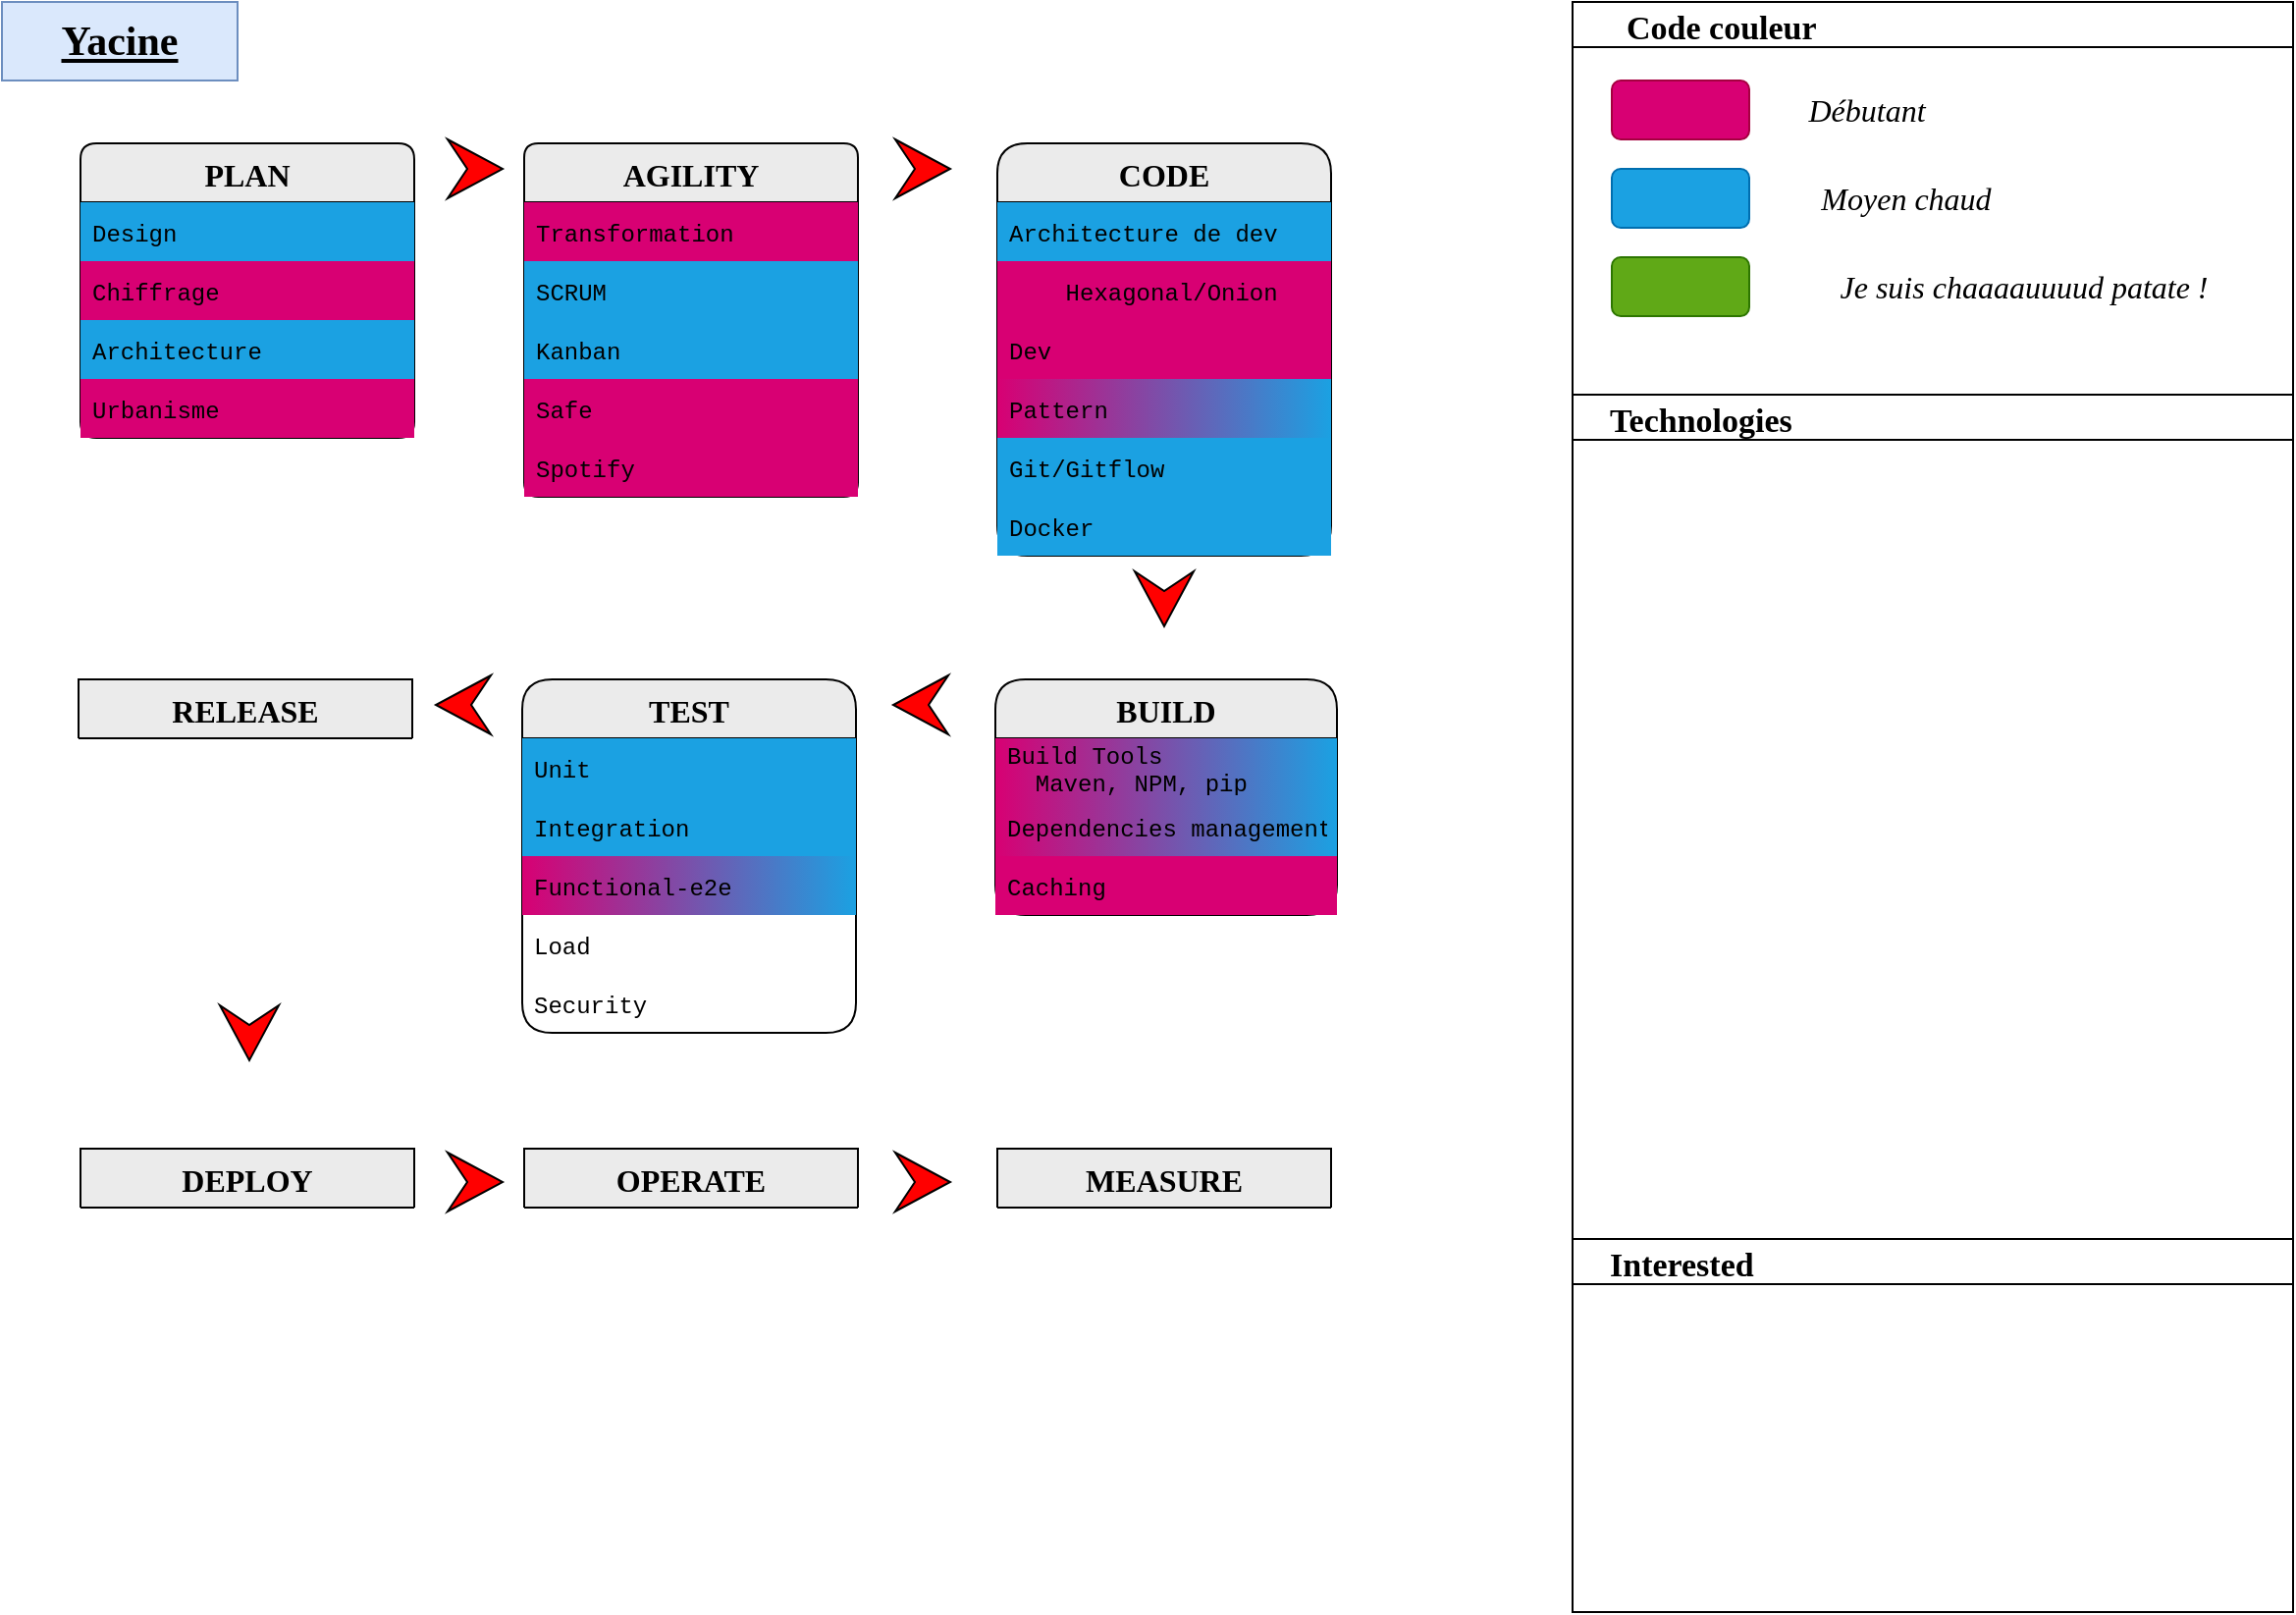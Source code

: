 <mxfile version="21.6.3" type="github">
  <diagram id="kMmrc_pHaWpTOWDPX01H" name="Page-1">
    <mxGraphModel dx="662" dy="337" grid="1" gridSize="10" guides="1" tooltips="1" connect="1" arrows="1" fold="1" page="1" pageScale="1" pageWidth="1169" pageHeight="827" math="0" shadow="0">
      <root>
        <mxCell id="0" />
        <mxCell id="1" parent="0" />
        <mxCell id="ixnwg4KhV-Q-lFp1H0U2-16" value="Yacine" style="rounded=0;whiteSpace=wrap;html=1;labelBackgroundColor=none;fontFamily=Verdana;fontSize=21;fillColor=#dae8fc;fontStyle=5;strokeColor=#6c8ebf;" parent="1" vertex="1">
          <mxGeometry width="120" height="40" as="geometry" />
        </mxCell>
        <mxCell id="ixnwg4KhV-Q-lFp1H0U2-1" value="PLAN" style="swimlane;fontStyle=1;childLayout=stackLayout;horizontal=1;startSize=30;horizontalStack=0;resizeParent=1;resizeParentMax=0;resizeLast=0;collapsible=1;marginBottom=0;fontFamily=Comic Sans MS;rounded=1;arcSize=9;labelBackgroundColor=none;fillColor=#EBEBEB;fontSize=16;expand=1;" parent="1" vertex="1">
          <mxGeometry x="40" y="72" width="170" height="150" as="geometry">
            <mxRectangle x="40" y="72" width="170" height="30" as="alternateBounds" />
          </mxGeometry>
        </mxCell>
        <mxCell id="ixnwg4KhV-Q-lFp1H0U2-2" value="Design" style="text;align=left;verticalAlign=middle;spacingLeft=4;spacingRight=4;overflow=hidden;points=[[0,0.5],[1,0.5]];portConstraint=eastwest;rotatable=0;fontFamily=Courier New;fillColor=#1BA1E2;" parent="ixnwg4KhV-Q-lFp1H0U2-1" vertex="1">
          <mxGeometry y="30" width="170" height="30" as="geometry" />
        </mxCell>
        <mxCell id="ixnwg4KhV-Q-lFp1H0U2-3" value="Chiffrage" style="text;align=left;verticalAlign=middle;spacingLeft=4;spacingRight=4;overflow=hidden;points=[[0,0.5],[1,0.5]];portConstraint=eastwest;rotatable=0;fontFamily=Courier New;fillColor=#D80073;" parent="ixnwg4KhV-Q-lFp1H0U2-1" vertex="1">
          <mxGeometry y="60" width="170" height="30" as="geometry" />
        </mxCell>
        <mxCell id="ixnwg4KhV-Q-lFp1H0U2-4" value="Architecture" style="text;align=left;verticalAlign=middle;spacingLeft=4;spacingRight=4;overflow=hidden;points=[[0,0.5],[1,0.5]];portConstraint=eastwest;rotatable=0;fontFamily=Courier New;fillColor=#1BA1E2;" parent="ixnwg4KhV-Q-lFp1H0U2-1" vertex="1">
          <mxGeometry y="90" width="170" height="30" as="geometry" />
        </mxCell>
        <mxCell id="ixnwg4KhV-Q-lFp1H0U2-64" value="Urbanisme" style="text;strokeColor=none;fillColor=#D80073;align=left;verticalAlign=middle;spacingLeft=4;spacingRight=4;overflow=hidden;points=[[0,0.5],[1,0.5]];portConstraint=eastwest;rotatable=0;fontFamily=Courier New;" parent="ixnwg4KhV-Q-lFp1H0U2-1" vertex="1">
          <mxGeometry y="120" width="170" height="30" as="geometry" />
        </mxCell>
        <mxCell id="ixnwg4KhV-Q-lFp1H0U2-8" value="AGILITY" style="swimlane;fontStyle=1;childLayout=stackLayout;horizontal=1;startSize=30;horizontalStack=0;resizeParent=1;resizeParentMax=0;resizeLast=0;collapsible=1;marginBottom=0;fontFamily=Comic Sans MS;rounded=1;arcSize=8;labelBackgroundColor=none;fillColor=#EBEBEB;fontSize=16;" parent="1" vertex="1">
          <mxGeometry x="266" y="72" width="170" height="180" as="geometry">
            <mxRectangle x="266" y="72" width="170" height="30" as="alternateBounds" />
          </mxGeometry>
        </mxCell>
        <mxCell id="ixnwg4KhV-Q-lFp1H0U2-9" value="Transformation" style="text;align=left;verticalAlign=middle;spacingLeft=4;spacingRight=4;overflow=hidden;points=[[0,0.5],[1,0.5]];portConstraint=eastwest;rotatable=0;fontFamily=Courier New;fillColor=#D80073;" parent="ixnwg4KhV-Q-lFp1H0U2-8" vertex="1">
          <mxGeometry y="30" width="170" height="30" as="geometry" />
        </mxCell>
        <mxCell id="ixnwg4KhV-Q-lFp1H0U2-10" value="SCRUM" style="text;strokeColor=none;fillColor=#1BA1E2;align=left;verticalAlign=middle;spacingLeft=4;spacingRight=4;overflow=hidden;points=[[0,0.5],[1,0.5]];portConstraint=eastwest;rotatable=0;fontFamily=Courier New;" parent="ixnwg4KhV-Q-lFp1H0U2-8" vertex="1">
          <mxGeometry y="60" width="170" height="30" as="geometry" />
        </mxCell>
        <mxCell id="ixnwg4KhV-Q-lFp1H0U2-11" value="Kanban" style="text;strokeColor=none;fillColor=#1BA1E2;align=left;verticalAlign=middle;spacingLeft=4;spacingRight=4;overflow=hidden;points=[[0,0.5],[1,0.5]];portConstraint=eastwest;rotatable=0;fontFamily=Courier New;" parent="ixnwg4KhV-Q-lFp1H0U2-8" vertex="1">
          <mxGeometry y="90" width="170" height="30" as="geometry" />
        </mxCell>
        <mxCell id="9jRTiIgXsqKNJMJhj4nr-1" value="Safe" style="text;strokeColor=none;fillColor=#D80073;align=left;verticalAlign=middle;spacingLeft=4;spacingRight=4;overflow=hidden;points=[[0,0.5],[1,0.5]];portConstraint=eastwest;rotatable=0;fontFamily=Courier New;" parent="ixnwg4KhV-Q-lFp1H0U2-8" vertex="1">
          <mxGeometry y="120" width="170" height="30" as="geometry" />
        </mxCell>
        <mxCell id="9jRTiIgXsqKNJMJhj4nr-2" value="Spotify" style="text;strokeColor=none;fillColor=#D80073;align=left;verticalAlign=middle;spacingLeft=4;spacingRight=4;overflow=hidden;points=[[0,0.5],[1,0.5]];portConstraint=eastwest;rotatable=0;fontFamily=Courier New;" parent="ixnwg4KhV-Q-lFp1H0U2-8" vertex="1">
          <mxGeometry y="150" width="170" height="30" as="geometry" />
        </mxCell>
        <mxCell id="ixnwg4KhV-Q-lFp1H0U2-12" value="CODE" style="swimlane;fontStyle=1;childLayout=stackLayout;horizontal=1;startSize=30;horizontalStack=0;resizeParent=1;resizeParentMax=0;resizeLast=0;collapsible=1;marginBottom=0;fontFamily=Comic Sans MS;rounded=1;arcSize=17;labelBackgroundColor=none;fillColor=#EBEBEB;fontSize=16;" parent="1" vertex="1">
          <mxGeometry x="507" y="72" width="170" height="210" as="geometry">
            <mxRectangle x="507" y="72" width="170" height="30" as="alternateBounds" />
          </mxGeometry>
        </mxCell>
        <mxCell id="ixnwg4KhV-Q-lFp1H0U2-13" value="Architecture de dev" style="text;align=left;verticalAlign=middle;spacingLeft=4;spacingRight=4;overflow=hidden;points=[[0,0.5],[1,0.5]];portConstraint=eastwest;rotatable=0;fontFamily=Courier New;fillColor=#1BA1E2;" parent="ixnwg4KhV-Q-lFp1H0U2-12" vertex="1">
          <mxGeometry y="30" width="170" height="30" as="geometry" />
        </mxCell>
        <mxCell id="ixnwg4KhV-Q-lFp1H0U2-14" value="    Hexagonal/Onion" style="text;strokeColor=none;fillColor=#D80073;align=left;verticalAlign=middle;spacingLeft=4;spacingRight=4;overflow=hidden;points=[[0,0.5],[1,0.5]];portConstraint=eastwest;rotatable=0;fontFamily=Courier New;" parent="ixnwg4KhV-Q-lFp1H0U2-12" vertex="1">
          <mxGeometry y="60" width="170" height="30" as="geometry" />
        </mxCell>
        <mxCell id="ixnwg4KhV-Q-lFp1H0U2-15" value="Dev" style="text;strokeColor=none;fillColor=#D80073;align=left;verticalAlign=middle;spacingLeft=4;spacingRight=4;overflow=hidden;points=[[0,0.5],[1,0.5]];portConstraint=eastwest;rotatable=0;fontFamily=Courier New;" parent="ixnwg4KhV-Q-lFp1H0U2-12" vertex="1">
          <mxGeometry y="90" width="170" height="30" as="geometry" />
        </mxCell>
        <mxCell id="9jRTiIgXsqKNJMJhj4nr-3" value="Pattern" style="text;strokeColor=none;fillColor=#1BA1E2;align=left;verticalAlign=middle;spacingLeft=4;spacingRight=4;overflow=hidden;points=[[0,0.5],[1,0.5]];portConstraint=eastwest;rotatable=0;fontFamily=Courier New;gradientColor=#D80073;gradientDirection=west;" parent="ixnwg4KhV-Q-lFp1H0U2-12" vertex="1">
          <mxGeometry y="120" width="170" height="30" as="geometry" />
        </mxCell>
        <mxCell id="9jRTiIgXsqKNJMJhj4nr-4" value="Git/Gitflow" style="text;strokeColor=none;fillColor=#1BA1E2;align=left;verticalAlign=middle;spacingLeft=4;spacingRight=4;overflow=hidden;points=[[0,0.5],[1,0.5]];portConstraint=eastwest;rotatable=0;fontFamily=Courier New;" parent="ixnwg4KhV-Q-lFp1H0U2-12" vertex="1">
          <mxGeometry y="150" width="170" height="30" as="geometry" />
        </mxCell>
        <mxCell id="9jRTiIgXsqKNJMJhj4nr-5" value="Docker" style="text;strokeColor=none;fillColor=#1BA1E2;align=left;verticalAlign=middle;spacingLeft=4;spacingRight=4;overflow=hidden;points=[[0,0.5],[1,0.5]];portConstraint=eastwest;rotatable=0;fontFamily=Courier New;" parent="ixnwg4KhV-Q-lFp1H0U2-12" vertex="1">
          <mxGeometry y="180" width="170" height="30" as="geometry" />
        </mxCell>
        <mxCell id="ixnwg4KhV-Q-lFp1H0U2-27" value="" style="html=1;shadow=0;dashed=0;align=center;verticalAlign=middle;shape=mxgraph.arrows2.arrow;dy=0;dx=30;notch=10;rounded=1;labelBackgroundColor=#FF0000;sketch=0;fontFamily=Verdana;fontSize=21;fontColor=#FF0000;fillColor=#FF0000;" parent="1" vertex="1">
          <mxGeometry x="227" y="70" width="28" height="30" as="geometry" />
        </mxCell>
        <mxCell id="ixnwg4KhV-Q-lFp1H0U2-29" value="" style="html=1;shadow=0;dashed=0;align=center;verticalAlign=middle;shape=mxgraph.arrows2.arrow;dy=0;dx=30;notch=10;rounded=1;labelBackgroundColor=#FF0000;sketch=0;fontFamily=Verdana;fontSize=21;fontColor=#FF0000;fillColor=#FF0000;" parent="1" vertex="1">
          <mxGeometry x="455" y="70" width="28" height="30" as="geometry" />
        </mxCell>
        <mxCell id="ixnwg4KhV-Q-lFp1H0U2-30" value="RELEASE" style="swimlane;fontStyle=1;childLayout=stackLayout;horizontal=1;startSize=30;horizontalStack=0;resizeParent=1;resizeParentMax=0;resizeLast=0;collapsible=1;marginBottom=0;fontFamily=Comic Sans MS;rounded=1;arcSize=17;labelBackgroundColor=none;fillColor=#EBEBEB;fontSize=16;" parent="1" vertex="1" collapsed="1">
          <mxGeometry x="39" y="345" width="170" height="30" as="geometry">
            <mxRectangle x="39" y="345" width="170" height="120" as="alternateBounds" />
          </mxGeometry>
        </mxCell>
        <mxCell id="ixnwg4KhV-Q-lFp1H0U2-31" value="Artifact stores" style="text;align=left;verticalAlign=middle;spacingLeft=4;spacingRight=4;overflow=hidden;points=[[0,0.5],[1,0.5]];portConstraint=eastwest;rotatable=0;fontFamily=Courier New;" parent="ixnwg4KhV-Q-lFp1H0U2-30" vertex="1">
          <mxGeometry y="30" width="170" height="30" as="geometry" />
        </mxCell>
        <mxCell id="ixnwg4KhV-Q-lFp1H0U2-32" value="Versioning" style="text;strokeColor=none;fillColor=none;align=left;verticalAlign=middle;spacingLeft=4;spacingRight=4;overflow=hidden;points=[[0,0.5],[1,0.5]];portConstraint=eastwest;rotatable=0;fontFamily=Courier New;" parent="ixnwg4KhV-Q-lFp1H0U2-30" vertex="1">
          <mxGeometry y="60" width="170" height="30" as="geometry" />
        </mxCell>
        <mxCell id="ixnwg4KhV-Q-lFp1H0U2-33" value="Traceabilitty" style="text;strokeColor=none;fillColor=none;align=left;verticalAlign=middle;spacingLeft=4;spacingRight=4;overflow=hidden;points=[[0,0.5],[1,0.5]];portConstraint=eastwest;rotatable=0;fontFamily=Courier New;" parent="ixnwg4KhV-Q-lFp1H0U2-30" vertex="1">
          <mxGeometry y="90" width="170" height="30" as="geometry" />
        </mxCell>
        <mxCell id="ixnwg4KhV-Q-lFp1H0U2-34" value="TEST" style="swimlane;fontStyle=1;childLayout=stackLayout;horizontal=1;startSize=30;horizontalStack=0;resizeParent=1;resizeParentMax=0;resizeLast=0;collapsible=1;marginBottom=0;fontFamily=Comic Sans MS;rounded=1;arcSize=17;labelBackgroundColor=none;fillColor=#EBEBEB;fontSize=16;" parent="1" vertex="1">
          <mxGeometry x="265" y="345" width="170" height="180" as="geometry">
            <mxRectangle x="265" y="345" width="170" height="30" as="alternateBounds" />
          </mxGeometry>
        </mxCell>
        <mxCell id="ixnwg4KhV-Q-lFp1H0U2-35" value="Unit" style="text;align=left;verticalAlign=middle;spacingLeft=4;spacingRight=4;overflow=hidden;points=[[0,0.5],[1,0.5]];portConstraint=eastwest;rotatable=0;fontFamily=Courier New;fillColor=#1BA1E2;" parent="ixnwg4KhV-Q-lFp1H0U2-34" vertex="1">
          <mxGeometry y="30" width="170" height="30" as="geometry" />
        </mxCell>
        <mxCell id="ixnwg4KhV-Q-lFp1H0U2-36" value="Integration" style="text;strokeColor=none;fillColor=#1BA1E2;align=left;verticalAlign=middle;spacingLeft=4;spacingRight=4;overflow=hidden;points=[[0,0.5],[1,0.5]];portConstraint=eastwest;rotatable=0;fontFamily=Courier New;" parent="ixnwg4KhV-Q-lFp1H0U2-34" vertex="1">
          <mxGeometry y="60" width="170" height="30" as="geometry" />
        </mxCell>
        <mxCell id="ixnwg4KhV-Q-lFp1H0U2-37" value="Functional-e2e" style="text;strokeColor=none;fillColor=#1BA1E2;align=left;verticalAlign=middle;spacingLeft=4;spacingRight=4;overflow=hidden;points=[[0,0.5],[1,0.5]];portConstraint=eastwest;rotatable=0;fontFamily=Courier New;gradientColor=#D80073;gradientDirection=west;" parent="ixnwg4KhV-Q-lFp1H0U2-34" vertex="1">
          <mxGeometry y="90" width="170" height="30" as="geometry" />
        </mxCell>
        <mxCell id="9jRTiIgXsqKNJMJhj4nr-6" value="Load" style="text;strokeColor=none;fillColor=none;align=left;verticalAlign=middle;spacingLeft=4;spacingRight=4;overflow=hidden;points=[[0,0.5],[1,0.5]];portConstraint=eastwest;rotatable=0;fontFamily=Courier New;" parent="ixnwg4KhV-Q-lFp1H0U2-34" vertex="1">
          <mxGeometry y="120" width="170" height="30" as="geometry" />
        </mxCell>
        <mxCell id="9jRTiIgXsqKNJMJhj4nr-7" value="Security" style="text;strokeColor=none;fillColor=none;align=left;verticalAlign=middle;spacingLeft=4;spacingRight=4;overflow=hidden;points=[[0,0.5],[1,0.5]];portConstraint=eastwest;rotatable=0;fontFamily=Courier New;" parent="ixnwg4KhV-Q-lFp1H0U2-34" vertex="1">
          <mxGeometry y="150" width="170" height="30" as="geometry" />
        </mxCell>
        <mxCell id="ixnwg4KhV-Q-lFp1H0U2-38" value="BUILD" style="swimlane;fontStyle=1;childLayout=stackLayout;horizontal=1;startSize=30;horizontalStack=0;resizeParent=1;resizeParentMax=0;resizeLast=0;collapsible=1;marginBottom=0;fontFamily=Comic Sans MS;rounded=1;arcSize=17;labelBackgroundColor=none;fillColor=#EBEBEB;fontSize=16;" parent="1" vertex="1">
          <mxGeometry x="506" y="345" width="174" height="120" as="geometry">
            <mxRectangle x="506" y="345" width="170" height="30" as="alternateBounds" />
          </mxGeometry>
        </mxCell>
        <mxCell id="ixnwg4KhV-Q-lFp1H0U2-39" value="Build Tools&#xa;  Maven, NPM, pip" style="text;align=left;verticalAlign=middle;spacingLeft=4;spacingRight=4;overflow=hidden;points=[[0,0.5],[1,0.5]];portConstraint=eastwest;rotatable=0;fontFamily=Courier New;fillColor=#1BA1E2;gradientColor=#D80073;gradientDirection=west;" parent="ixnwg4KhV-Q-lFp1H0U2-38" vertex="1">
          <mxGeometry y="30" width="174" height="30" as="geometry" />
        </mxCell>
        <mxCell id="ixnwg4KhV-Q-lFp1H0U2-40" value="Dependencies management" style="text;strokeColor=none;fillColor=#1BA1E2;align=left;verticalAlign=middle;spacingLeft=4;spacingRight=4;overflow=hidden;points=[[0,0.5],[1,0.5]];portConstraint=eastwest;rotatable=0;fontFamily=Courier New;gradientColor=#D80073;gradientDirection=west;" parent="ixnwg4KhV-Q-lFp1H0U2-38" vertex="1">
          <mxGeometry y="60" width="174" height="30" as="geometry" />
        </mxCell>
        <mxCell id="ixnwg4KhV-Q-lFp1H0U2-41" value="Caching" style="text;strokeColor=none;fillColor=#D80073;align=left;verticalAlign=middle;spacingLeft=4;spacingRight=4;overflow=hidden;points=[[0,0.5],[1,0.5]];portConstraint=eastwest;rotatable=0;fontFamily=Courier New;" parent="ixnwg4KhV-Q-lFp1H0U2-38" vertex="1">
          <mxGeometry y="90" width="174" height="30" as="geometry" />
        </mxCell>
        <mxCell id="ixnwg4KhV-Q-lFp1H0U2-42" value="DEPLOY" style="swimlane;fontStyle=1;childLayout=stackLayout;horizontal=1;startSize=30;horizontalStack=0;resizeParent=1;resizeParentMax=0;resizeLast=0;collapsible=1;marginBottom=0;fontFamily=Comic Sans MS;rounded=1;arcSize=17;labelBackgroundColor=none;fillColor=#EBEBEB;fontSize=16;" parent="1" vertex="1" collapsed="1">
          <mxGeometry x="40" y="584" width="170" height="30" as="geometry">
            <mxRectangle x="40" y="584" width="170" height="180" as="alternateBounds" />
          </mxGeometry>
        </mxCell>
        <mxCell id="ixnwg4KhV-Q-lFp1H0U2-43" value="Network" style="text;align=left;verticalAlign=middle;spacingLeft=4;spacingRight=4;overflow=hidden;points=[[0,0.5],[1,0.5]];portConstraint=eastwest;rotatable=0;fontFamily=Courier New;" parent="ixnwg4KhV-Q-lFp1H0U2-42" vertex="1">
          <mxGeometry y="30" width="170" height="30" as="geometry" />
        </mxCell>
        <mxCell id="ixnwg4KhV-Q-lFp1H0U2-44" value="System" style="text;strokeColor=none;fillColor=none;align=left;verticalAlign=middle;spacingLeft=4;spacingRight=4;overflow=hidden;points=[[0,0.5],[1,0.5]];portConstraint=eastwest;rotatable=0;fontFamily=Courier New;" parent="ixnwg4KhV-Q-lFp1H0U2-42" vertex="1">
          <mxGeometry y="60" width="170" height="30" as="geometry" />
        </mxCell>
        <mxCell id="ixnwg4KhV-Q-lFp1H0U2-45" value="Docker" style="text;strokeColor=none;fillColor=none;align=left;verticalAlign=middle;spacingLeft=4;spacingRight=4;overflow=hidden;points=[[0,0.5],[1,0.5]];portConstraint=eastwest;rotatable=0;fontFamily=Courier New;" parent="ixnwg4KhV-Q-lFp1H0U2-42" vertex="1">
          <mxGeometry y="90" width="170" height="30" as="geometry" />
        </mxCell>
        <mxCell id="9jRTiIgXsqKNJMJhj4nr-9" value="Ansible" style="text;strokeColor=none;fillColor=none;align=left;verticalAlign=middle;spacingLeft=4;spacingRight=4;overflow=hidden;points=[[0,0.5],[1,0.5]];portConstraint=eastwest;rotatable=0;fontFamily=Courier New;" parent="ixnwg4KhV-Q-lFp1H0U2-42" vertex="1">
          <mxGeometry y="120" width="170" height="30" as="geometry" />
        </mxCell>
        <mxCell id="9jRTiIgXsqKNJMJhj4nr-10" value="Orchestration" style="text;strokeColor=none;fillColor=none;align=left;verticalAlign=middle;spacingLeft=4;spacingRight=4;overflow=hidden;points=[[0,0.5],[1,0.5]];portConstraint=eastwest;rotatable=0;fontFamily=Courier New;" parent="ixnwg4KhV-Q-lFp1H0U2-42" vertex="1">
          <mxGeometry y="150" width="170" height="30" as="geometry" />
        </mxCell>
        <mxCell id="ixnwg4KhV-Q-lFp1H0U2-46" value="OPERATE" style="swimlane;fontStyle=1;childLayout=stackLayout;horizontal=1;startSize=30;horizontalStack=0;resizeParent=1;resizeParentMax=0;resizeLast=0;collapsible=1;marginBottom=0;fontFamily=Comic Sans MS;rounded=1;arcSize=17;labelBackgroundColor=none;fillColor=#EBEBEB;fontSize=16;" parent="1" vertex="1" collapsed="1">
          <mxGeometry x="266" y="584" width="170" height="30" as="geometry">
            <mxRectangle x="266" y="584" width="170" height="150" as="alternateBounds" />
          </mxGeometry>
        </mxCell>
        <mxCell id="ixnwg4KhV-Q-lFp1H0U2-47" value="VM/Hypervisor" style="text;align=left;verticalAlign=middle;spacingLeft=4;spacingRight=4;overflow=hidden;points=[[0,0.5],[1,0.5]];portConstraint=eastwest;rotatable=0;fontFamily=Courier New;" parent="ixnwg4KhV-Q-lFp1H0U2-46" vertex="1">
          <mxGeometry y="30" width="170" height="30" as="geometry" />
        </mxCell>
        <mxCell id="ixnwg4KhV-Q-lFp1H0U2-48" value="Infrastructure as Code" style="text;strokeColor=none;fillColor=none;align=left;verticalAlign=middle;spacingLeft=4;spacingRight=4;overflow=hidden;points=[[0,0.5],[1,0.5]];portConstraint=eastwest;rotatable=0;fontFamily=Courier New;" parent="ixnwg4KhV-Q-lFp1H0U2-46" vertex="1">
          <mxGeometry y="60" width="170" height="30" as="geometry" />
        </mxCell>
        <mxCell id="ixnwg4KhV-Q-lFp1H0U2-49" value="Cloud" style="text;strokeColor=none;fillColor=none;align=left;verticalAlign=middle;spacingLeft=4;spacingRight=4;overflow=hidden;points=[[0,0.5],[1,0.5]];portConstraint=eastwest;rotatable=0;fontFamily=Courier New;" parent="ixnwg4KhV-Q-lFp1H0U2-46" vertex="1">
          <mxGeometry y="90" width="170" height="30" as="geometry" />
        </mxCell>
        <mxCell id="9jRTiIgXsqKNJMJhj4nr-11" value="Scalability" style="text;strokeColor=none;fillColor=none;align=left;verticalAlign=middle;spacingLeft=4;spacingRight=4;overflow=hidden;points=[[0,0.5],[1,0.5]];portConstraint=eastwest;rotatable=0;fontFamily=Courier New;" parent="ixnwg4KhV-Q-lFp1H0U2-46" vertex="1">
          <mxGeometry y="120" width="170" height="30" as="geometry" />
        </mxCell>
        <mxCell id="ixnwg4KhV-Q-lFp1H0U2-50" value="MEASURE" style="swimlane;fontStyle=1;childLayout=stackLayout;horizontal=1;startSize=30;horizontalStack=0;resizeParent=1;resizeParentMax=0;resizeLast=0;collapsible=1;marginBottom=0;fontFamily=Comic Sans MS;rounded=1;arcSize=17;labelBackgroundColor=none;fillColor=#EBEBEB;fontSize=16;" parent="1" vertex="1" collapsed="1">
          <mxGeometry x="507" y="584" width="170" height="30" as="geometry">
            <mxRectangle x="507" y="584" width="170" height="120" as="alternateBounds" />
          </mxGeometry>
        </mxCell>
        <mxCell id="ixnwg4KhV-Q-lFp1H0U2-51" value="Metrics" style="text;align=left;verticalAlign=middle;spacingLeft=4;spacingRight=4;overflow=hidden;points=[[0,0.5],[1,0.5]];portConstraint=eastwest;rotatable=0;fontFamily=Courier New;" parent="ixnwg4KhV-Q-lFp1H0U2-50" vertex="1">
          <mxGeometry y="30" width="170" height="30" as="geometry" />
        </mxCell>
        <mxCell id="ixnwg4KhV-Q-lFp1H0U2-52" value="Logs" style="text;strokeColor=none;fillColor=none;align=left;verticalAlign=middle;spacingLeft=4;spacingRight=4;overflow=hidden;points=[[0,0.5],[1,0.5]];portConstraint=eastwest;rotatable=0;fontFamily=Courier New;" parent="ixnwg4KhV-Q-lFp1H0U2-50" vertex="1">
          <mxGeometry y="60" width="170" height="30" as="geometry" />
        </mxCell>
        <mxCell id="ixnwg4KhV-Q-lFp1H0U2-53" value="Satisfaction client" style="text;strokeColor=none;fillColor=none;align=left;verticalAlign=middle;spacingLeft=4;spacingRight=4;overflow=hidden;points=[[0,0.5],[1,0.5]];portConstraint=eastwest;rotatable=0;fontFamily=Courier New;" parent="ixnwg4KhV-Q-lFp1H0U2-50" vertex="1">
          <mxGeometry y="90" width="170" height="30" as="geometry" />
        </mxCell>
        <mxCell id="ixnwg4KhV-Q-lFp1H0U2-54" value="" style="html=1;shadow=0;dashed=0;align=center;verticalAlign=middle;shape=mxgraph.arrows2.arrow;dy=0;dx=30;notch=10;rounded=1;labelBackgroundColor=#FF0000;sketch=0;fontFamily=Verdana;fontSize=21;fontColor=#FF0000;fillColor=#FF0000;" parent="1" vertex="1">
          <mxGeometry x="227" y="586" width="28" height="30" as="geometry" />
        </mxCell>
        <mxCell id="ixnwg4KhV-Q-lFp1H0U2-55" value="" style="html=1;shadow=0;dashed=0;align=center;verticalAlign=middle;shape=mxgraph.arrows2.arrow;dy=0;dx=30;notch=10;rounded=1;labelBackgroundColor=#FF0000;sketch=0;fontFamily=Verdana;fontSize=21;fontColor=#FF0000;fillColor=#FF0000;" parent="1" vertex="1">
          <mxGeometry x="455" y="586" width="28" height="30" as="geometry" />
        </mxCell>
        <mxCell id="ixnwg4KhV-Q-lFp1H0U2-56" value="" style="html=1;shadow=0;dashed=0;align=center;verticalAlign=middle;shape=mxgraph.arrows2.arrow;dy=0;dx=30;notch=10;rounded=1;labelBackgroundColor=#FF0000;sketch=0;fontFamily=Verdana;fontSize=21;fontColor=#FF0000;fillColor=#FF0000;flipH=1;" parent="1" vertex="1">
          <mxGeometry x="454" y="343" width="28" height="30" as="geometry" />
        </mxCell>
        <mxCell id="ixnwg4KhV-Q-lFp1H0U2-57" value="" style="html=1;shadow=0;dashed=0;align=center;verticalAlign=middle;shape=mxgraph.arrows2.arrow;dy=0;dx=30;notch=10;rounded=1;labelBackgroundColor=#FF0000;sketch=0;fontFamily=Verdana;fontSize=21;fontColor=#FF0000;fillColor=#FF0000;flipH=1;" parent="1" vertex="1">
          <mxGeometry x="221" y="343" width="28" height="30" as="geometry" />
        </mxCell>
        <mxCell id="ixnwg4KhV-Q-lFp1H0U2-58" value="" style="html=1;shadow=0;dashed=0;align=center;verticalAlign=middle;shape=mxgraph.arrows2.arrow;dy=0;dx=30;notch=10;rounded=1;labelBackgroundColor=#FF0000;sketch=0;fontFamily=Verdana;fontSize=21;fontColor=#FF0000;fillColor=#FF0000;direction=south;" parent="1" vertex="1">
          <mxGeometry x="577" y="290" width="30" height="28" as="geometry" />
        </mxCell>
        <mxCell id="ixnwg4KhV-Q-lFp1H0U2-59" value="" style="html=1;shadow=0;dashed=0;align=center;verticalAlign=middle;shape=mxgraph.arrows2.arrow;dy=0;dx=30;notch=10;rounded=1;labelBackgroundColor=#FF0000;sketch=0;fontFamily=Verdana;fontSize=21;fontColor=#FF0000;fillColor=#FF0000;direction=south;" parent="1" vertex="1">
          <mxGeometry x="111" y="511" width="30" height="28" as="geometry" />
        </mxCell>
        <mxCell id="ixnwg4KhV-Q-lFp1H0U2-61" value="      Code couleur" style="swimlane;rounded=0;labelBackgroundColor=none;sketch=0;fontFamily=Verdana;fontSize=17;fontColor=#000000;fillColor=none;align=left;" parent="1" vertex="1">
          <mxGeometry x="800" width="367" height="200" as="geometry">
            <mxRectangle x="800" width="190" height="30" as="alternateBounds" />
          </mxGeometry>
        </mxCell>
        <mxCell id="9jRTiIgXsqKNJMJhj4nr-12" value="" style="rounded=1;whiteSpace=wrap;html=1;fillColor=#d80073;strokeColor=#A50040;fontColor=#ffffff;" parent="ixnwg4KhV-Q-lFp1H0U2-61" vertex="1">
          <mxGeometry x="20" y="40" width="70" height="30" as="geometry" />
        </mxCell>
        <mxCell id="9jRTiIgXsqKNJMJhj4nr-13" value="" style="rounded=1;whiteSpace=wrap;html=1;fillColor=#1ba1e2;fontColor=#ffffff;strokeColor=#006EAF;" parent="ixnwg4KhV-Q-lFp1H0U2-61" vertex="1">
          <mxGeometry x="20" y="85" width="70" height="30" as="geometry" />
        </mxCell>
        <mxCell id="9jRTiIgXsqKNJMJhj4nr-17" value="" style="rounded=1;whiteSpace=wrap;html=1;fillColor=#60a917;fontColor=#ffffff;strokeColor=#2D7600;" parent="ixnwg4KhV-Q-lFp1H0U2-61" vertex="1">
          <mxGeometry x="20" y="130" width="70" height="30" as="geometry" />
        </mxCell>
        <mxCell id="9jRTiIgXsqKNJMJhj4nr-18" value="Débutant" style="text;html=1;strokeColor=none;fillColor=none;align=center;verticalAlign=middle;whiteSpace=wrap;rounded=0;fontFamily=Georgia;fontSize=16;fontStyle=2" parent="ixnwg4KhV-Q-lFp1H0U2-61" vertex="1">
          <mxGeometry x="120" y="40" width="60" height="30" as="geometry" />
        </mxCell>
        <mxCell id="9jRTiIgXsqKNJMJhj4nr-19" value="Moyen chaud" style="text;html=1;strokeColor=none;fillColor=none;align=center;verticalAlign=middle;whiteSpace=wrap;rounded=0;fontFamily=Georgia;fontSize=16;fontStyle=2" parent="ixnwg4KhV-Q-lFp1H0U2-61" vertex="1">
          <mxGeometry x="120" y="85" width="100" height="30" as="geometry" />
        </mxCell>
        <mxCell id="9jRTiIgXsqKNJMJhj4nr-20" value="Je suis chaaaauuuud patate !" style="text;html=1;strokeColor=none;fillColor=none;align=center;verticalAlign=middle;whiteSpace=wrap;rounded=0;fontFamily=Georgia;fontSize=16;fontStyle=2" parent="ixnwg4KhV-Q-lFp1H0U2-61" vertex="1">
          <mxGeometry x="120" y="130" width="220" height="30" as="geometry" />
        </mxCell>
        <mxCell id="ixnwg4KhV-Q-lFp1H0U2-62" value="    Technologies" style="swimlane;rounded=0;labelBackgroundColor=none;sketch=0;fontFamily=Verdana;fontSize=17;fontColor=#000000;fillColor=none;align=left;" parent="1" vertex="1">
          <mxGeometry x="800" y="200" width="367" height="430" as="geometry">
            <mxRectangle x="800" y="200" width="180" height="30" as="alternateBounds" />
          </mxGeometry>
        </mxCell>
        <mxCell id="ixnwg4KhV-Q-lFp1H0U2-63" value="    Interested" style="swimlane;rounded=0;labelBackgroundColor=none;sketch=0;fontFamily=Verdana;fontSize=17;fontColor=#000000;fillColor=none;align=left;" parent="1" vertex="1">
          <mxGeometry x="800" y="630" width="367" height="190" as="geometry" />
        </mxCell>
      </root>
    </mxGraphModel>
  </diagram>
</mxfile>
